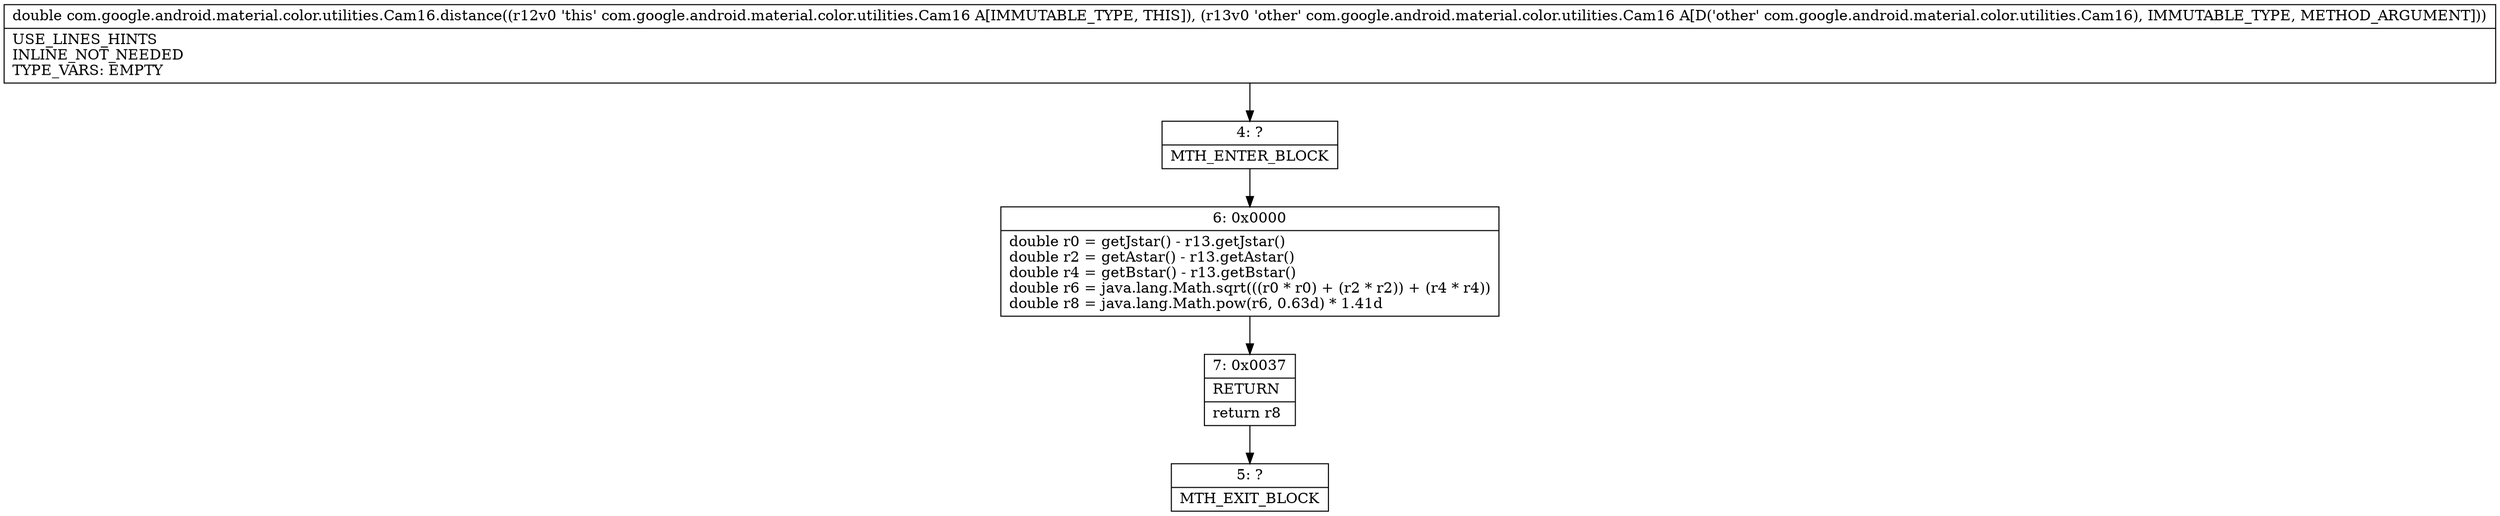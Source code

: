 digraph "CFG forcom.google.android.material.color.utilities.Cam16.distance(Lcom\/google\/android\/material\/color\/utilities\/Cam16;)D" {
Node_4 [shape=record,label="{4\:\ ?|MTH_ENTER_BLOCK\l}"];
Node_6 [shape=record,label="{6\:\ 0x0000|double r0 = getJstar() \- r13.getJstar()\ldouble r2 = getAstar() \- r13.getAstar()\ldouble r4 = getBstar() \- r13.getBstar()\ldouble r6 = java.lang.Math.sqrt(((r0 * r0) + (r2 * r2)) + (r4 * r4))\ldouble r8 = java.lang.Math.pow(r6, 0.63d) * 1.41d\l}"];
Node_7 [shape=record,label="{7\:\ 0x0037|RETURN\l|return r8\l}"];
Node_5 [shape=record,label="{5\:\ ?|MTH_EXIT_BLOCK\l}"];
MethodNode[shape=record,label="{double com.google.android.material.color.utilities.Cam16.distance((r12v0 'this' com.google.android.material.color.utilities.Cam16 A[IMMUTABLE_TYPE, THIS]), (r13v0 'other' com.google.android.material.color.utilities.Cam16 A[D('other' com.google.android.material.color.utilities.Cam16), IMMUTABLE_TYPE, METHOD_ARGUMENT]))  | USE_LINES_HINTS\lINLINE_NOT_NEEDED\lTYPE_VARS: EMPTY\l}"];
MethodNode -> Node_4;Node_4 -> Node_6;
Node_6 -> Node_7;
Node_7 -> Node_5;
}

